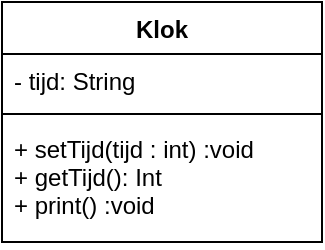 <mxfile version="14.7.4" type="embed"><diagram id="tLr4AlFog0hcgB-pk1l3" name="Page-1"><mxGraphModel dx="284" dy="730" grid="1" gridSize="10" guides="1" tooltips="1" connect="1" arrows="1" fold="1" page="1" pageScale="1" pageWidth="850" pageHeight="1100" math="0" shadow="0"><root><mxCell id="0"/><mxCell id="1" parent="0"/><mxCell id="469ANuARa831hbCQ4nL--1" value="Klok" style="swimlane;fontStyle=1;align=center;verticalAlign=top;childLayout=stackLayout;horizontal=1;startSize=26;horizontalStack=0;resizeParent=1;resizeParentMax=0;resizeLast=0;collapsible=1;marginBottom=0;" parent="1" vertex="1"><mxGeometry x="40" y="430" width="160" height="120" as="geometry"/></mxCell><mxCell id="469ANuARa831hbCQ4nL--2" value="- tijd: String" style="text;strokeColor=none;fillColor=none;align=left;verticalAlign=top;spacingLeft=4;spacingRight=4;overflow=hidden;rotatable=0;points=[[0,0.5],[1,0.5]];portConstraint=eastwest;" parent="469ANuARa831hbCQ4nL--1" vertex="1"><mxGeometry y="26" width="160" height="26" as="geometry"/></mxCell><mxCell id="469ANuARa831hbCQ4nL--3" value="" style="line;strokeWidth=1;fillColor=none;align=left;verticalAlign=middle;spacingTop=-1;spacingLeft=3;spacingRight=3;rotatable=0;labelPosition=right;points=[];portConstraint=eastwest;" parent="469ANuARa831hbCQ4nL--1" vertex="1"><mxGeometry y="52" width="160" height="8" as="geometry"/></mxCell><mxCell id="469ANuARa831hbCQ4nL--4" value="+ setTijd(tijd : int) :void&#10;+ getTijd(): Int&#10;+ print() :void" style="text;strokeColor=none;fillColor=none;align=left;verticalAlign=top;spacingLeft=4;spacingRight=4;overflow=hidden;rotatable=0;points=[[0,0.5],[1,0.5]];portConstraint=eastwest;" parent="469ANuARa831hbCQ4nL--1" vertex="1"><mxGeometry y="60" width="160" height="60" as="geometry"/></mxCell></root></mxGraphModel></diagram></mxfile>